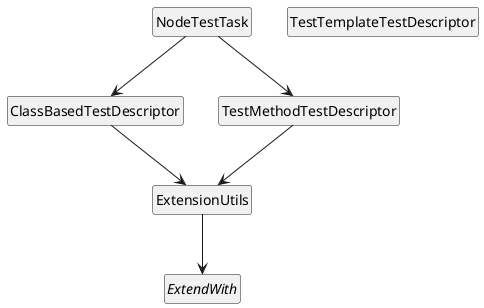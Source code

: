 @startuml

hide member
hide circle

interface ExtendWith

class ExtensionUtils

class ClassBasedTestDescriptor
class TestMethodTestDescriptor
class TestTemplateTestDescriptor

class NodeTestTask

NodeTestTask --> ClassBasedTestDescriptor
ClassBasedTestDescriptor --> ExtensionUtils

NodeTestTask --> TestMethodTestDescriptor
TestMethodTestDescriptor --> ExtensionUtils

ExtensionUtils --> ExtendWith

@enduml

